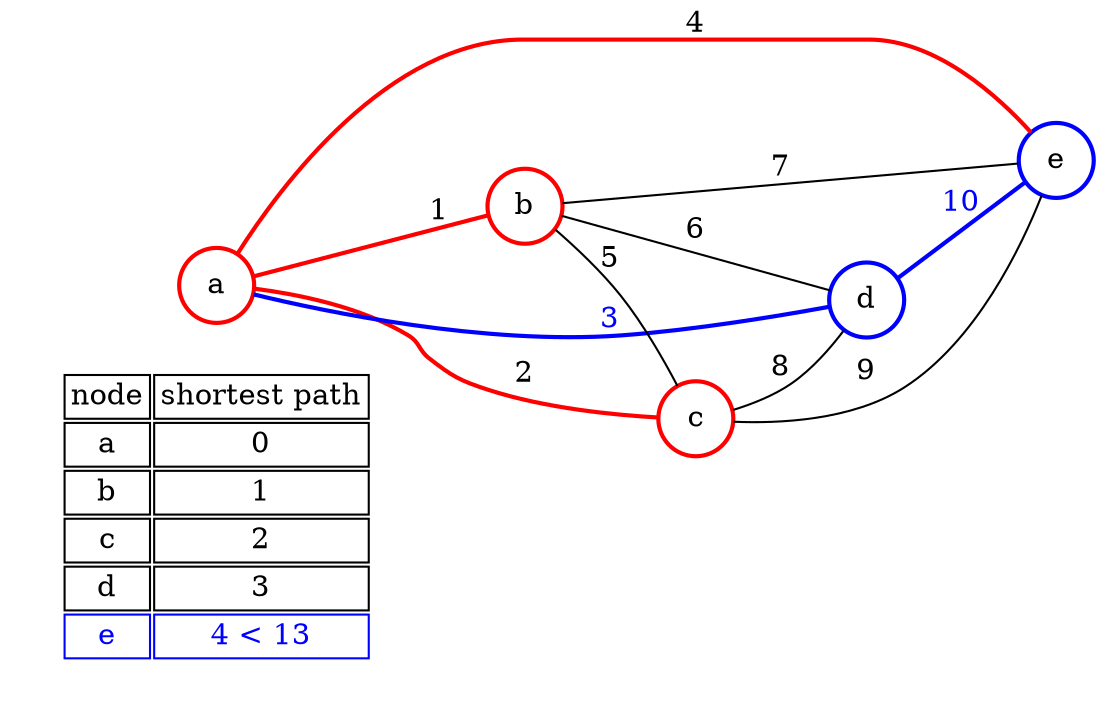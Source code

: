 graph G {scale=3; rankdir=LR;  node [shape=plaintext]
  subgraph cluster_01 { 
    color = "white"
    key [label=<<table border="1" color="white">
      <tr><td align="center" port="tree" color="black">node</td><td align="center" port="tree" color="black">shortest path</td></tr>
      <tr><td align="center" port="tree" color="black">a</td><td align="center" port="tree" color="black">0</td></tr>
      <tr><td align="center" port="tree" color="black">b</td><td align="center" port="tree" color="black">1</td></tr>
      <tr><td align="center" port="tree" color="black">c</td><td align="center" port="tree" color="black">2</td></tr>
      <tr><td align="center" port="tree" color="black">d</td><td align="center" port="tree" color="black">3</td></tr>
      <tr><td align="center" port="tree" color="blue"><font color="blue">e</font></td><td align="center" port="tree" color="blue"><font color="blue">4 &lt; 13</font></td></tr>
      </table>>]
    key:tree:e key:tree:w [shape = "none" color="red"]
    key:back:e key:back:w [shape = "none" color="blue"]}
  a [shape="circle", label="a", color=red, style=bold];
  b [shape="circle", label="b", color=red, style=bold];
  c [shape="circle", label="c", color=red, style=bold];
  d [shape="circle", label="d", color=blue, style=bold];
  e [shape="circle", label="e", color=blue, style=bold];

a -- b [label="1", color=red, style=bold]; 
a -- c [label="2", color=red, style=bold];
a -- d [label="3", color=blue, style=bold, fontcolor=blue];
a -- e [label="4", color=red, style=bold];
b -- c [label="5"];
b -- d [label="6"];
b -- e [label="7"];
c -- d [label="8"];
c -- e [label="9"];
d -- e [label="10", color=blue, style=bold, fontcolor=blue];
}
